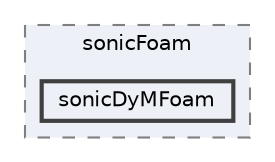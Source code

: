 digraph "applications/solvers/compressible/sonicFoam/sonicDyMFoam"
{
 // LATEX_PDF_SIZE
  bgcolor="transparent";
  edge [fontname=Helvetica,fontsize=10,labelfontname=Helvetica,labelfontsize=10];
  node [fontname=Helvetica,fontsize=10,shape=box,height=0.2,width=0.4];
  compound=true
  subgraph clusterdir_5c7741d678abb4eb6f65432f0716c51d {
    graph [ bgcolor="#edf0f7", pencolor="grey50", label="sonicFoam", fontname=Helvetica,fontsize=10 style="filled,dashed", URL="dir_5c7741d678abb4eb6f65432f0716c51d.html",tooltip=""]
  dir_a3b7cfc6d4caf9b4db7acac63cbf1de1 [label="sonicDyMFoam", fillcolor="#edf0f7", color="grey25", style="filled,bold", URL="dir_a3b7cfc6d4caf9b4db7acac63cbf1de1.html",tooltip=""];
  }
}
